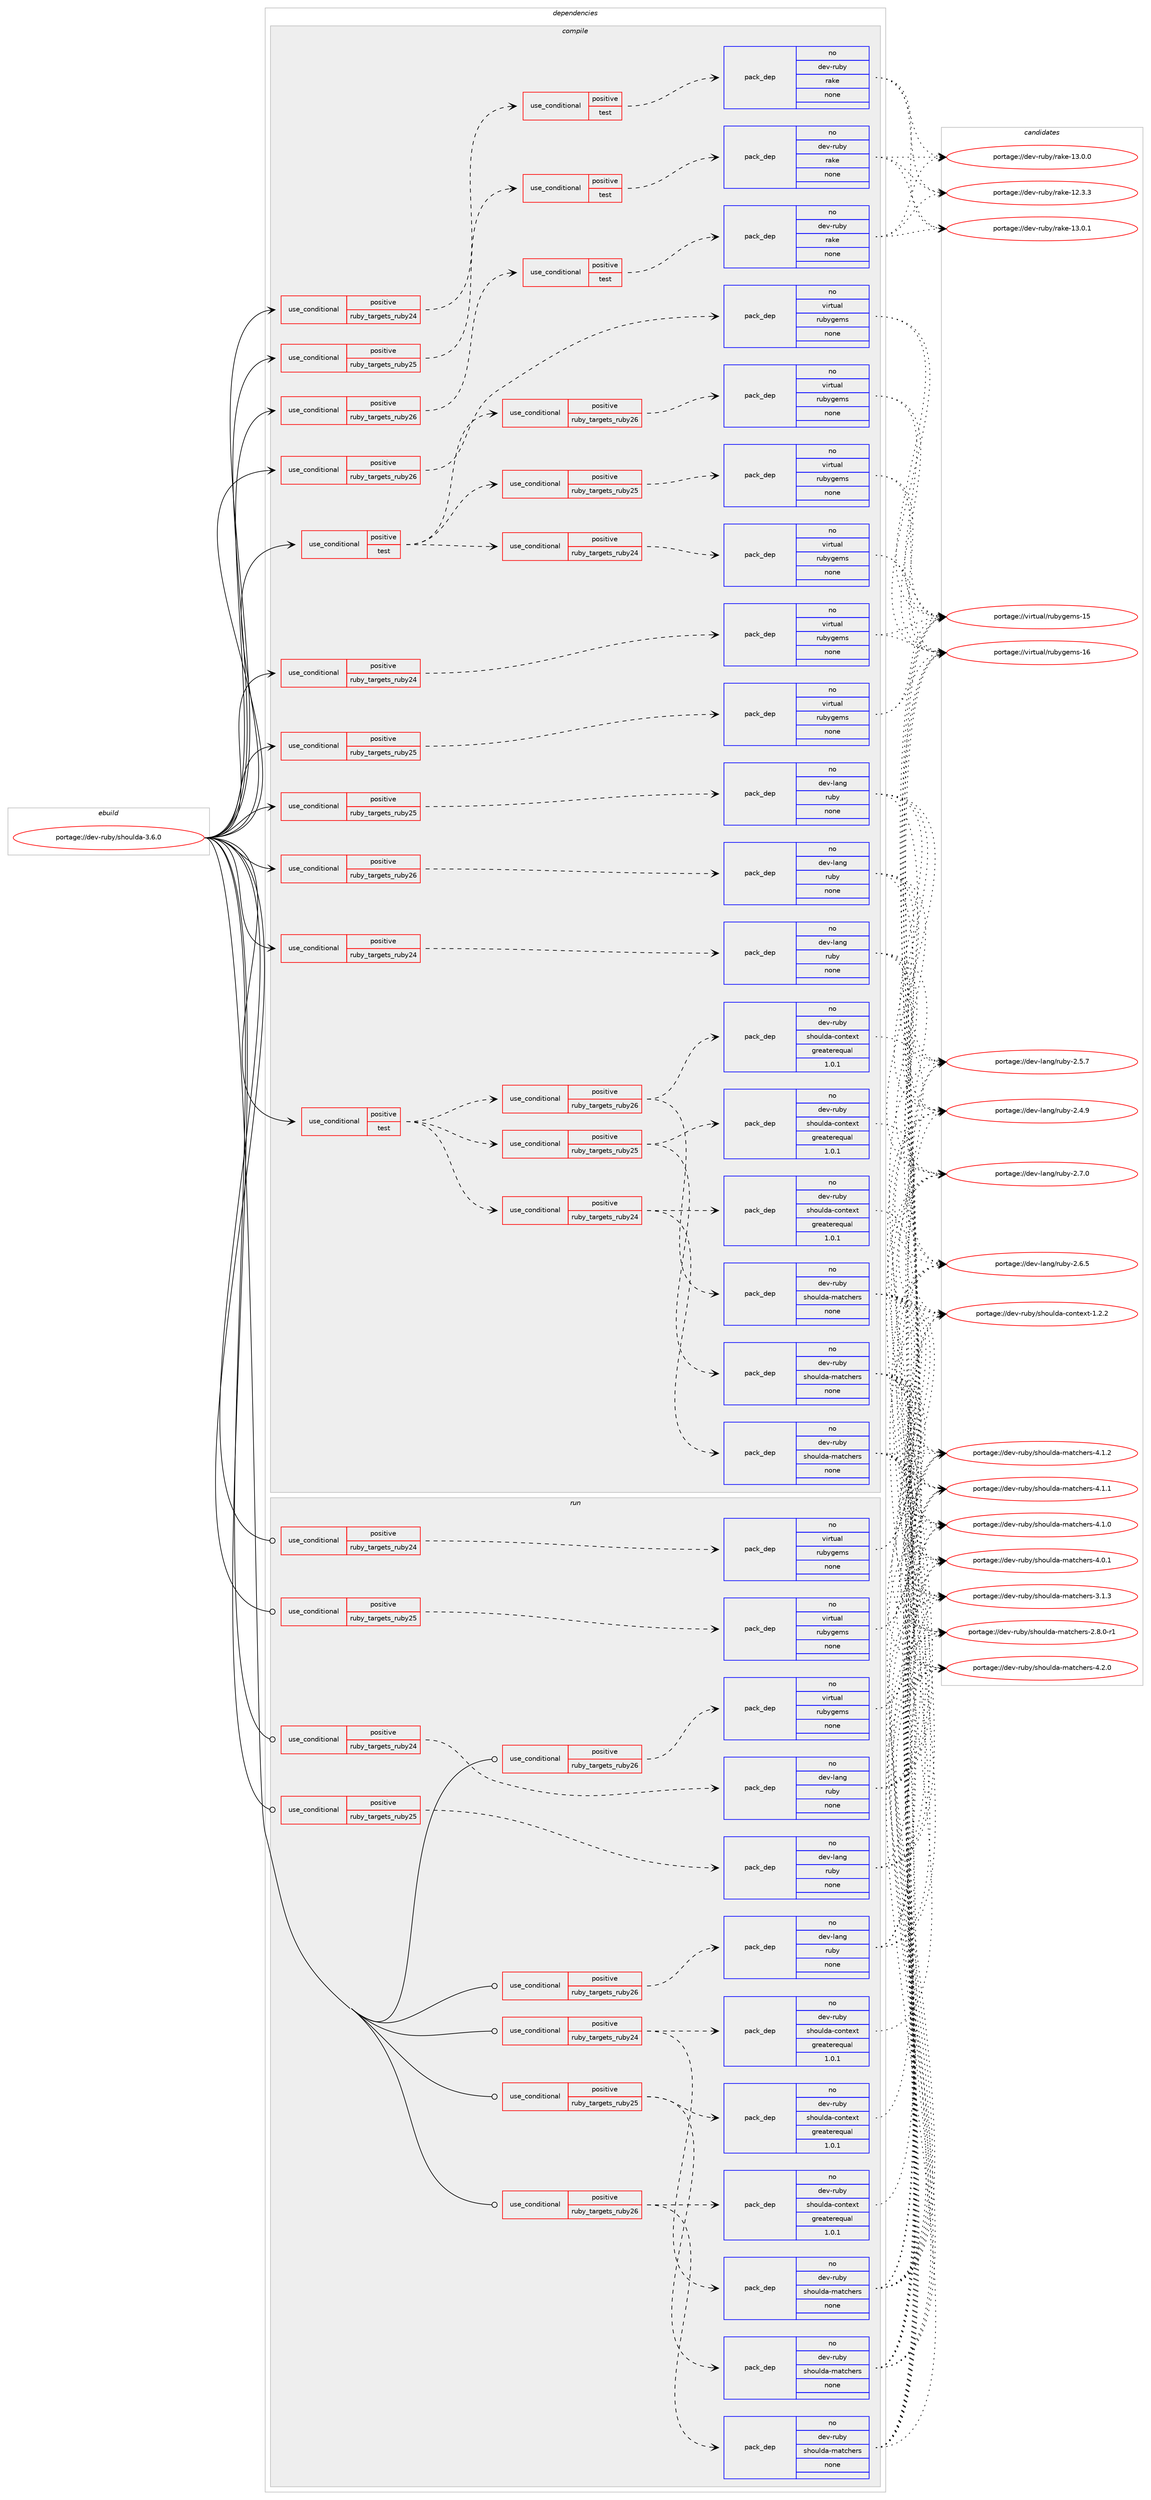 digraph prolog {

# *************
# Graph options
# *************

newrank=true;
concentrate=true;
compound=true;
graph [rankdir=LR,fontname=Helvetica,fontsize=10,ranksep=1.5];#, ranksep=2.5, nodesep=0.2];
edge  [arrowhead=vee];
node  [fontname=Helvetica,fontsize=10];

# **********
# The ebuild
# **********

subgraph cluster_leftcol {
color=gray;
label=<<i>ebuild</i>>;
id [label="portage://dev-ruby/shoulda-3.6.0", color=red, width=4, href="../dev-ruby/shoulda-3.6.0.svg"];
}

# ****************
# The dependencies
# ****************

subgraph cluster_midcol {
color=gray;
label=<<i>dependencies</i>>;
subgraph cluster_compile {
fillcolor="#eeeeee";
style=filled;
label=<<i>compile</i>>;
subgraph cond69048 {
dependency319145 [label=<<TABLE BORDER="0" CELLBORDER="1" CELLSPACING="0" CELLPADDING="4"><TR><TD ROWSPAN="3" CELLPADDING="10">use_conditional</TD></TR><TR><TD>positive</TD></TR><TR><TD>ruby_targets_ruby24</TD></TR></TABLE>>, shape=none, color=red];
subgraph cond69049 {
dependency319146 [label=<<TABLE BORDER="0" CELLBORDER="1" CELLSPACING="0" CELLPADDING="4"><TR><TD ROWSPAN="3" CELLPADDING="10">use_conditional</TD></TR><TR><TD>positive</TD></TR><TR><TD>test</TD></TR></TABLE>>, shape=none, color=red];
subgraph pack245350 {
dependency319147 [label=<<TABLE BORDER="0" CELLBORDER="1" CELLSPACING="0" CELLPADDING="4" WIDTH="220"><TR><TD ROWSPAN="6" CELLPADDING="30">pack_dep</TD></TR><TR><TD WIDTH="110">no</TD></TR><TR><TD>dev-ruby</TD></TR><TR><TD>rake</TD></TR><TR><TD>none</TD></TR><TR><TD></TD></TR></TABLE>>, shape=none, color=blue];
}
dependency319146:e -> dependency319147:w [weight=20,style="dashed",arrowhead="vee"];
}
dependency319145:e -> dependency319146:w [weight=20,style="dashed",arrowhead="vee"];
}
id:e -> dependency319145:w [weight=20,style="solid",arrowhead="vee"];
subgraph cond69050 {
dependency319148 [label=<<TABLE BORDER="0" CELLBORDER="1" CELLSPACING="0" CELLPADDING="4"><TR><TD ROWSPAN="3" CELLPADDING="10">use_conditional</TD></TR><TR><TD>positive</TD></TR><TR><TD>ruby_targets_ruby24</TD></TR></TABLE>>, shape=none, color=red];
subgraph pack245351 {
dependency319149 [label=<<TABLE BORDER="0" CELLBORDER="1" CELLSPACING="0" CELLPADDING="4" WIDTH="220"><TR><TD ROWSPAN="6" CELLPADDING="30">pack_dep</TD></TR><TR><TD WIDTH="110">no</TD></TR><TR><TD>dev-lang</TD></TR><TR><TD>ruby</TD></TR><TR><TD>none</TD></TR><TR><TD></TD></TR></TABLE>>, shape=none, color=blue];
}
dependency319148:e -> dependency319149:w [weight=20,style="dashed",arrowhead="vee"];
}
id:e -> dependency319148:w [weight=20,style="solid",arrowhead="vee"];
subgraph cond69051 {
dependency319150 [label=<<TABLE BORDER="0" CELLBORDER="1" CELLSPACING="0" CELLPADDING="4"><TR><TD ROWSPAN="3" CELLPADDING="10">use_conditional</TD></TR><TR><TD>positive</TD></TR><TR><TD>ruby_targets_ruby24</TD></TR></TABLE>>, shape=none, color=red];
subgraph pack245352 {
dependency319151 [label=<<TABLE BORDER="0" CELLBORDER="1" CELLSPACING="0" CELLPADDING="4" WIDTH="220"><TR><TD ROWSPAN="6" CELLPADDING="30">pack_dep</TD></TR><TR><TD WIDTH="110">no</TD></TR><TR><TD>virtual</TD></TR><TR><TD>rubygems</TD></TR><TR><TD>none</TD></TR><TR><TD></TD></TR></TABLE>>, shape=none, color=blue];
}
dependency319150:e -> dependency319151:w [weight=20,style="dashed",arrowhead="vee"];
}
id:e -> dependency319150:w [weight=20,style="solid",arrowhead="vee"];
subgraph cond69052 {
dependency319152 [label=<<TABLE BORDER="0" CELLBORDER="1" CELLSPACING="0" CELLPADDING="4"><TR><TD ROWSPAN="3" CELLPADDING="10">use_conditional</TD></TR><TR><TD>positive</TD></TR><TR><TD>ruby_targets_ruby25</TD></TR></TABLE>>, shape=none, color=red];
subgraph cond69053 {
dependency319153 [label=<<TABLE BORDER="0" CELLBORDER="1" CELLSPACING="0" CELLPADDING="4"><TR><TD ROWSPAN="3" CELLPADDING="10">use_conditional</TD></TR><TR><TD>positive</TD></TR><TR><TD>test</TD></TR></TABLE>>, shape=none, color=red];
subgraph pack245353 {
dependency319154 [label=<<TABLE BORDER="0" CELLBORDER="1" CELLSPACING="0" CELLPADDING="4" WIDTH="220"><TR><TD ROWSPAN="6" CELLPADDING="30">pack_dep</TD></TR><TR><TD WIDTH="110">no</TD></TR><TR><TD>dev-ruby</TD></TR><TR><TD>rake</TD></TR><TR><TD>none</TD></TR><TR><TD></TD></TR></TABLE>>, shape=none, color=blue];
}
dependency319153:e -> dependency319154:w [weight=20,style="dashed",arrowhead="vee"];
}
dependency319152:e -> dependency319153:w [weight=20,style="dashed",arrowhead="vee"];
}
id:e -> dependency319152:w [weight=20,style="solid",arrowhead="vee"];
subgraph cond69054 {
dependency319155 [label=<<TABLE BORDER="0" CELLBORDER="1" CELLSPACING="0" CELLPADDING="4"><TR><TD ROWSPAN="3" CELLPADDING="10">use_conditional</TD></TR><TR><TD>positive</TD></TR><TR><TD>ruby_targets_ruby25</TD></TR></TABLE>>, shape=none, color=red];
subgraph pack245354 {
dependency319156 [label=<<TABLE BORDER="0" CELLBORDER="1" CELLSPACING="0" CELLPADDING="4" WIDTH="220"><TR><TD ROWSPAN="6" CELLPADDING="30">pack_dep</TD></TR><TR><TD WIDTH="110">no</TD></TR><TR><TD>dev-lang</TD></TR><TR><TD>ruby</TD></TR><TR><TD>none</TD></TR><TR><TD></TD></TR></TABLE>>, shape=none, color=blue];
}
dependency319155:e -> dependency319156:w [weight=20,style="dashed",arrowhead="vee"];
}
id:e -> dependency319155:w [weight=20,style="solid",arrowhead="vee"];
subgraph cond69055 {
dependency319157 [label=<<TABLE BORDER="0" CELLBORDER="1" CELLSPACING="0" CELLPADDING="4"><TR><TD ROWSPAN="3" CELLPADDING="10">use_conditional</TD></TR><TR><TD>positive</TD></TR><TR><TD>ruby_targets_ruby25</TD></TR></TABLE>>, shape=none, color=red];
subgraph pack245355 {
dependency319158 [label=<<TABLE BORDER="0" CELLBORDER="1" CELLSPACING="0" CELLPADDING="4" WIDTH="220"><TR><TD ROWSPAN="6" CELLPADDING="30">pack_dep</TD></TR><TR><TD WIDTH="110">no</TD></TR><TR><TD>virtual</TD></TR><TR><TD>rubygems</TD></TR><TR><TD>none</TD></TR><TR><TD></TD></TR></TABLE>>, shape=none, color=blue];
}
dependency319157:e -> dependency319158:w [weight=20,style="dashed",arrowhead="vee"];
}
id:e -> dependency319157:w [weight=20,style="solid",arrowhead="vee"];
subgraph cond69056 {
dependency319159 [label=<<TABLE BORDER="0" CELLBORDER="1" CELLSPACING="0" CELLPADDING="4"><TR><TD ROWSPAN="3" CELLPADDING="10">use_conditional</TD></TR><TR><TD>positive</TD></TR><TR><TD>ruby_targets_ruby26</TD></TR></TABLE>>, shape=none, color=red];
subgraph cond69057 {
dependency319160 [label=<<TABLE BORDER="0" CELLBORDER="1" CELLSPACING="0" CELLPADDING="4"><TR><TD ROWSPAN="3" CELLPADDING="10">use_conditional</TD></TR><TR><TD>positive</TD></TR><TR><TD>test</TD></TR></TABLE>>, shape=none, color=red];
subgraph pack245356 {
dependency319161 [label=<<TABLE BORDER="0" CELLBORDER="1" CELLSPACING="0" CELLPADDING="4" WIDTH="220"><TR><TD ROWSPAN="6" CELLPADDING="30">pack_dep</TD></TR><TR><TD WIDTH="110">no</TD></TR><TR><TD>dev-ruby</TD></TR><TR><TD>rake</TD></TR><TR><TD>none</TD></TR><TR><TD></TD></TR></TABLE>>, shape=none, color=blue];
}
dependency319160:e -> dependency319161:w [weight=20,style="dashed",arrowhead="vee"];
}
dependency319159:e -> dependency319160:w [weight=20,style="dashed",arrowhead="vee"];
}
id:e -> dependency319159:w [weight=20,style="solid",arrowhead="vee"];
subgraph cond69058 {
dependency319162 [label=<<TABLE BORDER="0" CELLBORDER="1" CELLSPACING="0" CELLPADDING="4"><TR><TD ROWSPAN="3" CELLPADDING="10">use_conditional</TD></TR><TR><TD>positive</TD></TR><TR><TD>ruby_targets_ruby26</TD></TR></TABLE>>, shape=none, color=red];
subgraph pack245357 {
dependency319163 [label=<<TABLE BORDER="0" CELLBORDER="1" CELLSPACING="0" CELLPADDING="4" WIDTH="220"><TR><TD ROWSPAN="6" CELLPADDING="30">pack_dep</TD></TR><TR><TD WIDTH="110">no</TD></TR><TR><TD>dev-lang</TD></TR><TR><TD>ruby</TD></TR><TR><TD>none</TD></TR><TR><TD></TD></TR></TABLE>>, shape=none, color=blue];
}
dependency319162:e -> dependency319163:w [weight=20,style="dashed",arrowhead="vee"];
}
id:e -> dependency319162:w [weight=20,style="solid",arrowhead="vee"];
subgraph cond69059 {
dependency319164 [label=<<TABLE BORDER="0" CELLBORDER="1" CELLSPACING="0" CELLPADDING="4"><TR><TD ROWSPAN="3" CELLPADDING="10">use_conditional</TD></TR><TR><TD>positive</TD></TR><TR><TD>ruby_targets_ruby26</TD></TR></TABLE>>, shape=none, color=red];
subgraph pack245358 {
dependency319165 [label=<<TABLE BORDER="0" CELLBORDER="1" CELLSPACING="0" CELLPADDING="4" WIDTH="220"><TR><TD ROWSPAN="6" CELLPADDING="30">pack_dep</TD></TR><TR><TD WIDTH="110">no</TD></TR><TR><TD>virtual</TD></TR><TR><TD>rubygems</TD></TR><TR><TD>none</TD></TR><TR><TD></TD></TR></TABLE>>, shape=none, color=blue];
}
dependency319164:e -> dependency319165:w [weight=20,style="dashed",arrowhead="vee"];
}
id:e -> dependency319164:w [weight=20,style="solid",arrowhead="vee"];
subgraph cond69060 {
dependency319166 [label=<<TABLE BORDER="0" CELLBORDER="1" CELLSPACING="0" CELLPADDING="4"><TR><TD ROWSPAN="3" CELLPADDING="10">use_conditional</TD></TR><TR><TD>positive</TD></TR><TR><TD>test</TD></TR></TABLE>>, shape=none, color=red];
subgraph cond69061 {
dependency319167 [label=<<TABLE BORDER="0" CELLBORDER="1" CELLSPACING="0" CELLPADDING="4"><TR><TD ROWSPAN="3" CELLPADDING="10">use_conditional</TD></TR><TR><TD>positive</TD></TR><TR><TD>ruby_targets_ruby24</TD></TR></TABLE>>, shape=none, color=red];
subgraph pack245359 {
dependency319168 [label=<<TABLE BORDER="0" CELLBORDER="1" CELLSPACING="0" CELLPADDING="4" WIDTH="220"><TR><TD ROWSPAN="6" CELLPADDING="30">pack_dep</TD></TR><TR><TD WIDTH="110">no</TD></TR><TR><TD>dev-ruby</TD></TR><TR><TD>shoulda-context</TD></TR><TR><TD>greaterequal</TD></TR><TR><TD>1.0.1</TD></TR></TABLE>>, shape=none, color=blue];
}
dependency319167:e -> dependency319168:w [weight=20,style="dashed",arrowhead="vee"];
subgraph pack245360 {
dependency319169 [label=<<TABLE BORDER="0" CELLBORDER="1" CELLSPACING="0" CELLPADDING="4" WIDTH="220"><TR><TD ROWSPAN="6" CELLPADDING="30">pack_dep</TD></TR><TR><TD WIDTH="110">no</TD></TR><TR><TD>dev-ruby</TD></TR><TR><TD>shoulda-matchers</TD></TR><TR><TD>none</TD></TR><TR><TD></TD></TR></TABLE>>, shape=none, color=blue];
}
dependency319167:e -> dependency319169:w [weight=20,style="dashed",arrowhead="vee"];
}
dependency319166:e -> dependency319167:w [weight=20,style="dashed",arrowhead="vee"];
subgraph cond69062 {
dependency319170 [label=<<TABLE BORDER="0" CELLBORDER="1" CELLSPACING="0" CELLPADDING="4"><TR><TD ROWSPAN="3" CELLPADDING="10">use_conditional</TD></TR><TR><TD>positive</TD></TR><TR><TD>ruby_targets_ruby25</TD></TR></TABLE>>, shape=none, color=red];
subgraph pack245361 {
dependency319171 [label=<<TABLE BORDER="0" CELLBORDER="1" CELLSPACING="0" CELLPADDING="4" WIDTH="220"><TR><TD ROWSPAN="6" CELLPADDING="30">pack_dep</TD></TR><TR><TD WIDTH="110">no</TD></TR><TR><TD>dev-ruby</TD></TR><TR><TD>shoulda-context</TD></TR><TR><TD>greaterequal</TD></TR><TR><TD>1.0.1</TD></TR></TABLE>>, shape=none, color=blue];
}
dependency319170:e -> dependency319171:w [weight=20,style="dashed",arrowhead="vee"];
subgraph pack245362 {
dependency319172 [label=<<TABLE BORDER="0" CELLBORDER="1" CELLSPACING="0" CELLPADDING="4" WIDTH="220"><TR><TD ROWSPAN="6" CELLPADDING="30">pack_dep</TD></TR><TR><TD WIDTH="110">no</TD></TR><TR><TD>dev-ruby</TD></TR><TR><TD>shoulda-matchers</TD></TR><TR><TD>none</TD></TR><TR><TD></TD></TR></TABLE>>, shape=none, color=blue];
}
dependency319170:e -> dependency319172:w [weight=20,style="dashed",arrowhead="vee"];
}
dependency319166:e -> dependency319170:w [weight=20,style="dashed",arrowhead="vee"];
subgraph cond69063 {
dependency319173 [label=<<TABLE BORDER="0" CELLBORDER="1" CELLSPACING="0" CELLPADDING="4"><TR><TD ROWSPAN="3" CELLPADDING="10">use_conditional</TD></TR><TR><TD>positive</TD></TR><TR><TD>ruby_targets_ruby26</TD></TR></TABLE>>, shape=none, color=red];
subgraph pack245363 {
dependency319174 [label=<<TABLE BORDER="0" CELLBORDER="1" CELLSPACING="0" CELLPADDING="4" WIDTH="220"><TR><TD ROWSPAN="6" CELLPADDING="30">pack_dep</TD></TR><TR><TD WIDTH="110">no</TD></TR><TR><TD>dev-ruby</TD></TR><TR><TD>shoulda-context</TD></TR><TR><TD>greaterequal</TD></TR><TR><TD>1.0.1</TD></TR></TABLE>>, shape=none, color=blue];
}
dependency319173:e -> dependency319174:w [weight=20,style="dashed",arrowhead="vee"];
subgraph pack245364 {
dependency319175 [label=<<TABLE BORDER="0" CELLBORDER="1" CELLSPACING="0" CELLPADDING="4" WIDTH="220"><TR><TD ROWSPAN="6" CELLPADDING="30">pack_dep</TD></TR><TR><TD WIDTH="110">no</TD></TR><TR><TD>dev-ruby</TD></TR><TR><TD>shoulda-matchers</TD></TR><TR><TD>none</TD></TR><TR><TD></TD></TR></TABLE>>, shape=none, color=blue];
}
dependency319173:e -> dependency319175:w [weight=20,style="dashed",arrowhead="vee"];
}
dependency319166:e -> dependency319173:w [weight=20,style="dashed",arrowhead="vee"];
}
id:e -> dependency319166:w [weight=20,style="solid",arrowhead="vee"];
subgraph cond69064 {
dependency319176 [label=<<TABLE BORDER="0" CELLBORDER="1" CELLSPACING="0" CELLPADDING="4"><TR><TD ROWSPAN="3" CELLPADDING="10">use_conditional</TD></TR><TR><TD>positive</TD></TR><TR><TD>test</TD></TR></TABLE>>, shape=none, color=red];
subgraph cond69065 {
dependency319177 [label=<<TABLE BORDER="0" CELLBORDER="1" CELLSPACING="0" CELLPADDING="4"><TR><TD ROWSPAN="3" CELLPADDING="10">use_conditional</TD></TR><TR><TD>positive</TD></TR><TR><TD>ruby_targets_ruby24</TD></TR></TABLE>>, shape=none, color=red];
subgraph pack245365 {
dependency319178 [label=<<TABLE BORDER="0" CELLBORDER="1" CELLSPACING="0" CELLPADDING="4" WIDTH="220"><TR><TD ROWSPAN="6" CELLPADDING="30">pack_dep</TD></TR><TR><TD WIDTH="110">no</TD></TR><TR><TD>virtual</TD></TR><TR><TD>rubygems</TD></TR><TR><TD>none</TD></TR><TR><TD></TD></TR></TABLE>>, shape=none, color=blue];
}
dependency319177:e -> dependency319178:w [weight=20,style="dashed",arrowhead="vee"];
}
dependency319176:e -> dependency319177:w [weight=20,style="dashed",arrowhead="vee"];
subgraph cond69066 {
dependency319179 [label=<<TABLE BORDER="0" CELLBORDER="1" CELLSPACING="0" CELLPADDING="4"><TR><TD ROWSPAN="3" CELLPADDING="10">use_conditional</TD></TR><TR><TD>positive</TD></TR><TR><TD>ruby_targets_ruby25</TD></TR></TABLE>>, shape=none, color=red];
subgraph pack245366 {
dependency319180 [label=<<TABLE BORDER="0" CELLBORDER="1" CELLSPACING="0" CELLPADDING="4" WIDTH="220"><TR><TD ROWSPAN="6" CELLPADDING="30">pack_dep</TD></TR><TR><TD WIDTH="110">no</TD></TR><TR><TD>virtual</TD></TR><TR><TD>rubygems</TD></TR><TR><TD>none</TD></TR><TR><TD></TD></TR></TABLE>>, shape=none, color=blue];
}
dependency319179:e -> dependency319180:w [weight=20,style="dashed",arrowhead="vee"];
}
dependency319176:e -> dependency319179:w [weight=20,style="dashed",arrowhead="vee"];
subgraph cond69067 {
dependency319181 [label=<<TABLE BORDER="0" CELLBORDER="1" CELLSPACING="0" CELLPADDING="4"><TR><TD ROWSPAN="3" CELLPADDING="10">use_conditional</TD></TR><TR><TD>positive</TD></TR><TR><TD>ruby_targets_ruby26</TD></TR></TABLE>>, shape=none, color=red];
subgraph pack245367 {
dependency319182 [label=<<TABLE BORDER="0" CELLBORDER="1" CELLSPACING="0" CELLPADDING="4" WIDTH="220"><TR><TD ROWSPAN="6" CELLPADDING="30">pack_dep</TD></TR><TR><TD WIDTH="110">no</TD></TR><TR><TD>virtual</TD></TR><TR><TD>rubygems</TD></TR><TR><TD>none</TD></TR><TR><TD></TD></TR></TABLE>>, shape=none, color=blue];
}
dependency319181:e -> dependency319182:w [weight=20,style="dashed",arrowhead="vee"];
}
dependency319176:e -> dependency319181:w [weight=20,style="dashed",arrowhead="vee"];
}
id:e -> dependency319176:w [weight=20,style="solid",arrowhead="vee"];
}
subgraph cluster_compileandrun {
fillcolor="#eeeeee";
style=filled;
label=<<i>compile and run</i>>;
}
subgraph cluster_run {
fillcolor="#eeeeee";
style=filled;
label=<<i>run</i>>;
subgraph cond69068 {
dependency319183 [label=<<TABLE BORDER="0" CELLBORDER="1" CELLSPACING="0" CELLPADDING="4"><TR><TD ROWSPAN="3" CELLPADDING="10">use_conditional</TD></TR><TR><TD>positive</TD></TR><TR><TD>ruby_targets_ruby24</TD></TR></TABLE>>, shape=none, color=red];
subgraph pack245368 {
dependency319184 [label=<<TABLE BORDER="0" CELLBORDER="1" CELLSPACING="0" CELLPADDING="4" WIDTH="220"><TR><TD ROWSPAN="6" CELLPADDING="30">pack_dep</TD></TR><TR><TD WIDTH="110">no</TD></TR><TR><TD>dev-lang</TD></TR><TR><TD>ruby</TD></TR><TR><TD>none</TD></TR><TR><TD></TD></TR></TABLE>>, shape=none, color=blue];
}
dependency319183:e -> dependency319184:w [weight=20,style="dashed",arrowhead="vee"];
}
id:e -> dependency319183:w [weight=20,style="solid",arrowhead="odot"];
subgraph cond69069 {
dependency319185 [label=<<TABLE BORDER="0" CELLBORDER="1" CELLSPACING="0" CELLPADDING="4"><TR><TD ROWSPAN="3" CELLPADDING="10">use_conditional</TD></TR><TR><TD>positive</TD></TR><TR><TD>ruby_targets_ruby24</TD></TR></TABLE>>, shape=none, color=red];
subgraph pack245369 {
dependency319186 [label=<<TABLE BORDER="0" CELLBORDER="1" CELLSPACING="0" CELLPADDING="4" WIDTH="220"><TR><TD ROWSPAN="6" CELLPADDING="30">pack_dep</TD></TR><TR><TD WIDTH="110">no</TD></TR><TR><TD>dev-ruby</TD></TR><TR><TD>shoulda-context</TD></TR><TR><TD>greaterequal</TD></TR><TR><TD>1.0.1</TD></TR></TABLE>>, shape=none, color=blue];
}
dependency319185:e -> dependency319186:w [weight=20,style="dashed",arrowhead="vee"];
subgraph pack245370 {
dependency319187 [label=<<TABLE BORDER="0" CELLBORDER="1" CELLSPACING="0" CELLPADDING="4" WIDTH="220"><TR><TD ROWSPAN="6" CELLPADDING="30">pack_dep</TD></TR><TR><TD WIDTH="110">no</TD></TR><TR><TD>dev-ruby</TD></TR><TR><TD>shoulda-matchers</TD></TR><TR><TD>none</TD></TR><TR><TD></TD></TR></TABLE>>, shape=none, color=blue];
}
dependency319185:e -> dependency319187:w [weight=20,style="dashed",arrowhead="vee"];
}
id:e -> dependency319185:w [weight=20,style="solid",arrowhead="odot"];
subgraph cond69070 {
dependency319188 [label=<<TABLE BORDER="0" CELLBORDER="1" CELLSPACING="0" CELLPADDING="4"><TR><TD ROWSPAN="3" CELLPADDING="10">use_conditional</TD></TR><TR><TD>positive</TD></TR><TR><TD>ruby_targets_ruby24</TD></TR></TABLE>>, shape=none, color=red];
subgraph pack245371 {
dependency319189 [label=<<TABLE BORDER="0" CELLBORDER="1" CELLSPACING="0" CELLPADDING="4" WIDTH="220"><TR><TD ROWSPAN="6" CELLPADDING="30">pack_dep</TD></TR><TR><TD WIDTH="110">no</TD></TR><TR><TD>virtual</TD></TR><TR><TD>rubygems</TD></TR><TR><TD>none</TD></TR><TR><TD></TD></TR></TABLE>>, shape=none, color=blue];
}
dependency319188:e -> dependency319189:w [weight=20,style="dashed",arrowhead="vee"];
}
id:e -> dependency319188:w [weight=20,style="solid",arrowhead="odot"];
subgraph cond69071 {
dependency319190 [label=<<TABLE BORDER="0" CELLBORDER="1" CELLSPACING="0" CELLPADDING="4"><TR><TD ROWSPAN="3" CELLPADDING="10">use_conditional</TD></TR><TR><TD>positive</TD></TR><TR><TD>ruby_targets_ruby25</TD></TR></TABLE>>, shape=none, color=red];
subgraph pack245372 {
dependency319191 [label=<<TABLE BORDER="0" CELLBORDER="1" CELLSPACING="0" CELLPADDING="4" WIDTH="220"><TR><TD ROWSPAN="6" CELLPADDING="30">pack_dep</TD></TR><TR><TD WIDTH="110">no</TD></TR><TR><TD>dev-lang</TD></TR><TR><TD>ruby</TD></TR><TR><TD>none</TD></TR><TR><TD></TD></TR></TABLE>>, shape=none, color=blue];
}
dependency319190:e -> dependency319191:w [weight=20,style="dashed",arrowhead="vee"];
}
id:e -> dependency319190:w [weight=20,style="solid",arrowhead="odot"];
subgraph cond69072 {
dependency319192 [label=<<TABLE BORDER="0" CELLBORDER="1" CELLSPACING="0" CELLPADDING="4"><TR><TD ROWSPAN="3" CELLPADDING="10">use_conditional</TD></TR><TR><TD>positive</TD></TR><TR><TD>ruby_targets_ruby25</TD></TR></TABLE>>, shape=none, color=red];
subgraph pack245373 {
dependency319193 [label=<<TABLE BORDER="0" CELLBORDER="1" CELLSPACING="0" CELLPADDING="4" WIDTH="220"><TR><TD ROWSPAN="6" CELLPADDING="30">pack_dep</TD></TR><TR><TD WIDTH="110">no</TD></TR><TR><TD>dev-ruby</TD></TR><TR><TD>shoulda-context</TD></TR><TR><TD>greaterequal</TD></TR><TR><TD>1.0.1</TD></TR></TABLE>>, shape=none, color=blue];
}
dependency319192:e -> dependency319193:w [weight=20,style="dashed",arrowhead="vee"];
subgraph pack245374 {
dependency319194 [label=<<TABLE BORDER="0" CELLBORDER="1" CELLSPACING="0" CELLPADDING="4" WIDTH="220"><TR><TD ROWSPAN="6" CELLPADDING="30">pack_dep</TD></TR><TR><TD WIDTH="110">no</TD></TR><TR><TD>dev-ruby</TD></TR><TR><TD>shoulda-matchers</TD></TR><TR><TD>none</TD></TR><TR><TD></TD></TR></TABLE>>, shape=none, color=blue];
}
dependency319192:e -> dependency319194:w [weight=20,style="dashed",arrowhead="vee"];
}
id:e -> dependency319192:w [weight=20,style="solid",arrowhead="odot"];
subgraph cond69073 {
dependency319195 [label=<<TABLE BORDER="0" CELLBORDER="1" CELLSPACING="0" CELLPADDING="4"><TR><TD ROWSPAN="3" CELLPADDING="10">use_conditional</TD></TR><TR><TD>positive</TD></TR><TR><TD>ruby_targets_ruby25</TD></TR></TABLE>>, shape=none, color=red];
subgraph pack245375 {
dependency319196 [label=<<TABLE BORDER="0" CELLBORDER="1" CELLSPACING="0" CELLPADDING="4" WIDTH="220"><TR><TD ROWSPAN="6" CELLPADDING="30">pack_dep</TD></TR><TR><TD WIDTH="110">no</TD></TR><TR><TD>virtual</TD></TR><TR><TD>rubygems</TD></TR><TR><TD>none</TD></TR><TR><TD></TD></TR></TABLE>>, shape=none, color=blue];
}
dependency319195:e -> dependency319196:w [weight=20,style="dashed",arrowhead="vee"];
}
id:e -> dependency319195:w [weight=20,style="solid",arrowhead="odot"];
subgraph cond69074 {
dependency319197 [label=<<TABLE BORDER="0" CELLBORDER="1" CELLSPACING="0" CELLPADDING="4"><TR><TD ROWSPAN="3" CELLPADDING="10">use_conditional</TD></TR><TR><TD>positive</TD></TR><TR><TD>ruby_targets_ruby26</TD></TR></TABLE>>, shape=none, color=red];
subgraph pack245376 {
dependency319198 [label=<<TABLE BORDER="0" CELLBORDER="1" CELLSPACING="0" CELLPADDING="4" WIDTH="220"><TR><TD ROWSPAN="6" CELLPADDING="30">pack_dep</TD></TR><TR><TD WIDTH="110">no</TD></TR><TR><TD>dev-lang</TD></TR><TR><TD>ruby</TD></TR><TR><TD>none</TD></TR><TR><TD></TD></TR></TABLE>>, shape=none, color=blue];
}
dependency319197:e -> dependency319198:w [weight=20,style="dashed",arrowhead="vee"];
}
id:e -> dependency319197:w [weight=20,style="solid",arrowhead="odot"];
subgraph cond69075 {
dependency319199 [label=<<TABLE BORDER="0" CELLBORDER="1" CELLSPACING="0" CELLPADDING="4"><TR><TD ROWSPAN="3" CELLPADDING="10">use_conditional</TD></TR><TR><TD>positive</TD></TR><TR><TD>ruby_targets_ruby26</TD></TR></TABLE>>, shape=none, color=red];
subgraph pack245377 {
dependency319200 [label=<<TABLE BORDER="0" CELLBORDER="1" CELLSPACING="0" CELLPADDING="4" WIDTH="220"><TR><TD ROWSPAN="6" CELLPADDING="30">pack_dep</TD></TR><TR><TD WIDTH="110">no</TD></TR><TR><TD>dev-ruby</TD></TR><TR><TD>shoulda-context</TD></TR><TR><TD>greaterequal</TD></TR><TR><TD>1.0.1</TD></TR></TABLE>>, shape=none, color=blue];
}
dependency319199:e -> dependency319200:w [weight=20,style="dashed",arrowhead="vee"];
subgraph pack245378 {
dependency319201 [label=<<TABLE BORDER="0" CELLBORDER="1" CELLSPACING="0" CELLPADDING="4" WIDTH="220"><TR><TD ROWSPAN="6" CELLPADDING="30">pack_dep</TD></TR><TR><TD WIDTH="110">no</TD></TR><TR><TD>dev-ruby</TD></TR><TR><TD>shoulda-matchers</TD></TR><TR><TD>none</TD></TR><TR><TD></TD></TR></TABLE>>, shape=none, color=blue];
}
dependency319199:e -> dependency319201:w [weight=20,style="dashed",arrowhead="vee"];
}
id:e -> dependency319199:w [weight=20,style="solid",arrowhead="odot"];
subgraph cond69076 {
dependency319202 [label=<<TABLE BORDER="0" CELLBORDER="1" CELLSPACING="0" CELLPADDING="4"><TR><TD ROWSPAN="3" CELLPADDING="10">use_conditional</TD></TR><TR><TD>positive</TD></TR><TR><TD>ruby_targets_ruby26</TD></TR></TABLE>>, shape=none, color=red];
subgraph pack245379 {
dependency319203 [label=<<TABLE BORDER="0" CELLBORDER="1" CELLSPACING="0" CELLPADDING="4" WIDTH="220"><TR><TD ROWSPAN="6" CELLPADDING="30">pack_dep</TD></TR><TR><TD WIDTH="110">no</TD></TR><TR><TD>virtual</TD></TR><TR><TD>rubygems</TD></TR><TR><TD>none</TD></TR><TR><TD></TD></TR></TABLE>>, shape=none, color=blue];
}
dependency319202:e -> dependency319203:w [weight=20,style="dashed",arrowhead="vee"];
}
id:e -> dependency319202:w [weight=20,style="solid",arrowhead="odot"];
}
}

# **************
# The candidates
# **************

subgraph cluster_choices {
rank=same;
color=gray;
label=<<i>candidates</i>>;

subgraph choice245350 {
color=black;
nodesep=1;
choice1001011184511411798121471149710710145495146484649 [label="portage://dev-ruby/rake-13.0.1", color=red, width=4,href="../dev-ruby/rake-13.0.1.svg"];
choice1001011184511411798121471149710710145495146484648 [label="portage://dev-ruby/rake-13.0.0", color=red, width=4,href="../dev-ruby/rake-13.0.0.svg"];
choice1001011184511411798121471149710710145495046514651 [label="portage://dev-ruby/rake-12.3.3", color=red, width=4,href="../dev-ruby/rake-12.3.3.svg"];
dependency319147:e -> choice1001011184511411798121471149710710145495146484649:w [style=dotted,weight="100"];
dependency319147:e -> choice1001011184511411798121471149710710145495146484648:w [style=dotted,weight="100"];
dependency319147:e -> choice1001011184511411798121471149710710145495046514651:w [style=dotted,weight="100"];
}
subgraph choice245351 {
color=black;
nodesep=1;
choice10010111845108971101034711411798121455046554648 [label="portage://dev-lang/ruby-2.7.0", color=red, width=4,href="../dev-lang/ruby-2.7.0.svg"];
choice10010111845108971101034711411798121455046544653 [label="portage://dev-lang/ruby-2.6.5", color=red, width=4,href="../dev-lang/ruby-2.6.5.svg"];
choice10010111845108971101034711411798121455046534655 [label="portage://dev-lang/ruby-2.5.7", color=red, width=4,href="../dev-lang/ruby-2.5.7.svg"];
choice10010111845108971101034711411798121455046524657 [label="portage://dev-lang/ruby-2.4.9", color=red, width=4,href="../dev-lang/ruby-2.4.9.svg"];
dependency319149:e -> choice10010111845108971101034711411798121455046554648:w [style=dotted,weight="100"];
dependency319149:e -> choice10010111845108971101034711411798121455046544653:w [style=dotted,weight="100"];
dependency319149:e -> choice10010111845108971101034711411798121455046534655:w [style=dotted,weight="100"];
dependency319149:e -> choice10010111845108971101034711411798121455046524657:w [style=dotted,weight="100"];
}
subgraph choice245352 {
color=black;
nodesep=1;
choice118105114116117971084711411798121103101109115454954 [label="portage://virtual/rubygems-16", color=red, width=4,href="../virtual/rubygems-16.svg"];
choice118105114116117971084711411798121103101109115454953 [label="portage://virtual/rubygems-15", color=red, width=4,href="../virtual/rubygems-15.svg"];
dependency319151:e -> choice118105114116117971084711411798121103101109115454954:w [style=dotted,weight="100"];
dependency319151:e -> choice118105114116117971084711411798121103101109115454953:w [style=dotted,weight="100"];
}
subgraph choice245353 {
color=black;
nodesep=1;
choice1001011184511411798121471149710710145495146484649 [label="portage://dev-ruby/rake-13.0.1", color=red, width=4,href="../dev-ruby/rake-13.0.1.svg"];
choice1001011184511411798121471149710710145495146484648 [label="portage://dev-ruby/rake-13.0.0", color=red, width=4,href="../dev-ruby/rake-13.0.0.svg"];
choice1001011184511411798121471149710710145495046514651 [label="portage://dev-ruby/rake-12.3.3", color=red, width=4,href="../dev-ruby/rake-12.3.3.svg"];
dependency319154:e -> choice1001011184511411798121471149710710145495146484649:w [style=dotted,weight="100"];
dependency319154:e -> choice1001011184511411798121471149710710145495146484648:w [style=dotted,weight="100"];
dependency319154:e -> choice1001011184511411798121471149710710145495046514651:w [style=dotted,weight="100"];
}
subgraph choice245354 {
color=black;
nodesep=1;
choice10010111845108971101034711411798121455046554648 [label="portage://dev-lang/ruby-2.7.0", color=red, width=4,href="../dev-lang/ruby-2.7.0.svg"];
choice10010111845108971101034711411798121455046544653 [label="portage://dev-lang/ruby-2.6.5", color=red, width=4,href="../dev-lang/ruby-2.6.5.svg"];
choice10010111845108971101034711411798121455046534655 [label="portage://dev-lang/ruby-2.5.7", color=red, width=4,href="../dev-lang/ruby-2.5.7.svg"];
choice10010111845108971101034711411798121455046524657 [label="portage://dev-lang/ruby-2.4.9", color=red, width=4,href="../dev-lang/ruby-2.4.9.svg"];
dependency319156:e -> choice10010111845108971101034711411798121455046554648:w [style=dotted,weight="100"];
dependency319156:e -> choice10010111845108971101034711411798121455046544653:w [style=dotted,weight="100"];
dependency319156:e -> choice10010111845108971101034711411798121455046534655:w [style=dotted,weight="100"];
dependency319156:e -> choice10010111845108971101034711411798121455046524657:w [style=dotted,weight="100"];
}
subgraph choice245355 {
color=black;
nodesep=1;
choice118105114116117971084711411798121103101109115454954 [label="portage://virtual/rubygems-16", color=red, width=4,href="../virtual/rubygems-16.svg"];
choice118105114116117971084711411798121103101109115454953 [label="portage://virtual/rubygems-15", color=red, width=4,href="../virtual/rubygems-15.svg"];
dependency319158:e -> choice118105114116117971084711411798121103101109115454954:w [style=dotted,weight="100"];
dependency319158:e -> choice118105114116117971084711411798121103101109115454953:w [style=dotted,weight="100"];
}
subgraph choice245356 {
color=black;
nodesep=1;
choice1001011184511411798121471149710710145495146484649 [label="portage://dev-ruby/rake-13.0.1", color=red, width=4,href="../dev-ruby/rake-13.0.1.svg"];
choice1001011184511411798121471149710710145495146484648 [label="portage://dev-ruby/rake-13.0.0", color=red, width=4,href="../dev-ruby/rake-13.0.0.svg"];
choice1001011184511411798121471149710710145495046514651 [label="portage://dev-ruby/rake-12.3.3", color=red, width=4,href="../dev-ruby/rake-12.3.3.svg"];
dependency319161:e -> choice1001011184511411798121471149710710145495146484649:w [style=dotted,weight="100"];
dependency319161:e -> choice1001011184511411798121471149710710145495146484648:w [style=dotted,weight="100"];
dependency319161:e -> choice1001011184511411798121471149710710145495046514651:w [style=dotted,weight="100"];
}
subgraph choice245357 {
color=black;
nodesep=1;
choice10010111845108971101034711411798121455046554648 [label="portage://dev-lang/ruby-2.7.0", color=red, width=4,href="../dev-lang/ruby-2.7.0.svg"];
choice10010111845108971101034711411798121455046544653 [label="portage://dev-lang/ruby-2.6.5", color=red, width=4,href="../dev-lang/ruby-2.6.5.svg"];
choice10010111845108971101034711411798121455046534655 [label="portage://dev-lang/ruby-2.5.7", color=red, width=4,href="../dev-lang/ruby-2.5.7.svg"];
choice10010111845108971101034711411798121455046524657 [label="portage://dev-lang/ruby-2.4.9", color=red, width=4,href="../dev-lang/ruby-2.4.9.svg"];
dependency319163:e -> choice10010111845108971101034711411798121455046554648:w [style=dotted,weight="100"];
dependency319163:e -> choice10010111845108971101034711411798121455046544653:w [style=dotted,weight="100"];
dependency319163:e -> choice10010111845108971101034711411798121455046534655:w [style=dotted,weight="100"];
dependency319163:e -> choice10010111845108971101034711411798121455046524657:w [style=dotted,weight="100"];
}
subgraph choice245358 {
color=black;
nodesep=1;
choice118105114116117971084711411798121103101109115454954 [label="portage://virtual/rubygems-16", color=red, width=4,href="../virtual/rubygems-16.svg"];
choice118105114116117971084711411798121103101109115454953 [label="portage://virtual/rubygems-15", color=red, width=4,href="../virtual/rubygems-15.svg"];
dependency319165:e -> choice118105114116117971084711411798121103101109115454954:w [style=dotted,weight="100"];
dependency319165:e -> choice118105114116117971084711411798121103101109115454953:w [style=dotted,weight="100"];
}
subgraph choice245359 {
color=black;
nodesep=1;
choice100101118451141179812147115104111117108100974599111110116101120116454946504650 [label="portage://dev-ruby/shoulda-context-1.2.2", color=red, width=4,href="../dev-ruby/shoulda-context-1.2.2.svg"];
dependency319168:e -> choice100101118451141179812147115104111117108100974599111110116101120116454946504650:w [style=dotted,weight="100"];
}
subgraph choice245360 {
color=black;
nodesep=1;
choice10010111845114117981214711510411111710810097451099711699104101114115455246504648 [label="portage://dev-ruby/shoulda-matchers-4.2.0", color=red, width=4,href="../dev-ruby/shoulda-matchers-4.2.0.svg"];
choice10010111845114117981214711510411111710810097451099711699104101114115455246494650 [label="portage://dev-ruby/shoulda-matchers-4.1.2", color=red, width=4,href="../dev-ruby/shoulda-matchers-4.1.2.svg"];
choice10010111845114117981214711510411111710810097451099711699104101114115455246494649 [label="portage://dev-ruby/shoulda-matchers-4.1.1", color=red, width=4,href="../dev-ruby/shoulda-matchers-4.1.1.svg"];
choice10010111845114117981214711510411111710810097451099711699104101114115455246494648 [label="portage://dev-ruby/shoulda-matchers-4.1.0", color=red, width=4,href="../dev-ruby/shoulda-matchers-4.1.0.svg"];
choice10010111845114117981214711510411111710810097451099711699104101114115455246484649 [label="portage://dev-ruby/shoulda-matchers-4.0.1", color=red, width=4,href="../dev-ruby/shoulda-matchers-4.0.1.svg"];
choice10010111845114117981214711510411111710810097451099711699104101114115455146494651 [label="portage://dev-ruby/shoulda-matchers-3.1.3", color=red, width=4,href="../dev-ruby/shoulda-matchers-3.1.3.svg"];
choice100101118451141179812147115104111117108100974510997116991041011141154550465646484511449 [label="portage://dev-ruby/shoulda-matchers-2.8.0-r1", color=red, width=4,href="../dev-ruby/shoulda-matchers-2.8.0-r1.svg"];
dependency319169:e -> choice10010111845114117981214711510411111710810097451099711699104101114115455246504648:w [style=dotted,weight="100"];
dependency319169:e -> choice10010111845114117981214711510411111710810097451099711699104101114115455246494650:w [style=dotted,weight="100"];
dependency319169:e -> choice10010111845114117981214711510411111710810097451099711699104101114115455246494649:w [style=dotted,weight="100"];
dependency319169:e -> choice10010111845114117981214711510411111710810097451099711699104101114115455246494648:w [style=dotted,weight="100"];
dependency319169:e -> choice10010111845114117981214711510411111710810097451099711699104101114115455246484649:w [style=dotted,weight="100"];
dependency319169:e -> choice10010111845114117981214711510411111710810097451099711699104101114115455146494651:w [style=dotted,weight="100"];
dependency319169:e -> choice100101118451141179812147115104111117108100974510997116991041011141154550465646484511449:w [style=dotted,weight="100"];
}
subgraph choice245361 {
color=black;
nodesep=1;
choice100101118451141179812147115104111117108100974599111110116101120116454946504650 [label="portage://dev-ruby/shoulda-context-1.2.2", color=red, width=4,href="../dev-ruby/shoulda-context-1.2.2.svg"];
dependency319171:e -> choice100101118451141179812147115104111117108100974599111110116101120116454946504650:w [style=dotted,weight="100"];
}
subgraph choice245362 {
color=black;
nodesep=1;
choice10010111845114117981214711510411111710810097451099711699104101114115455246504648 [label="portage://dev-ruby/shoulda-matchers-4.2.0", color=red, width=4,href="../dev-ruby/shoulda-matchers-4.2.0.svg"];
choice10010111845114117981214711510411111710810097451099711699104101114115455246494650 [label="portage://dev-ruby/shoulda-matchers-4.1.2", color=red, width=4,href="../dev-ruby/shoulda-matchers-4.1.2.svg"];
choice10010111845114117981214711510411111710810097451099711699104101114115455246494649 [label="portage://dev-ruby/shoulda-matchers-4.1.1", color=red, width=4,href="../dev-ruby/shoulda-matchers-4.1.1.svg"];
choice10010111845114117981214711510411111710810097451099711699104101114115455246494648 [label="portage://dev-ruby/shoulda-matchers-4.1.0", color=red, width=4,href="../dev-ruby/shoulda-matchers-4.1.0.svg"];
choice10010111845114117981214711510411111710810097451099711699104101114115455246484649 [label="portage://dev-ruby/shoulda-matchers-4.0.1", color=red, width=4,href="../dev-ruby/shoulda-matchers-4.0.1.svg"];
choice10010111845114117981214711510411111710810097451099711699104101114115455146494651 [label="portage://dev-ruby/shoulda-matchers-3.1.3", color=red, width=4,href="../dev-ruby/shoulda-matchers-3.1.3.svg"];
choice100101118451141179812147115104111117108100974510997116991041011141154550465646484511449 [label="portage://dev-ruby/shoulda-matchers-2.8.0-r1", color=red, width=4,href="../dev-ruby/shoulda-matchers-2.8.0-r1.svg"];
dependency319172:e -> choice10010111845114117981214711510411111710810097451099711699104101114115455246504648:w [style=dotted,weight="100"];
dependency319172:e -> choice10010111845114117981214711510411111710810097451099711699104101114115455246494650:w [style=dotted,weight="100"];
dependency319172:e -> choice10010111845114117981214711510411111710810097451099711699104101114115455246494649:w [style=dotted,weight="100"];
dependency319172:e -> choice10010111845114117981214711510411111710810097451099711699104101114115455246494648:w [style=dotted,weight="100"];
dependency319172:e -> choice10010111845114117981214711510411111710810097451099711699104101114115455246484649:w [style=dotted,weight="100"];
dependency319172:e -> choice10010111845114117981214711510411111710810097451099711699104101114115455146494651:w [style=dotted,weight="100"];
dependency319172:e -> choice100101118451141179812147115104111117108100974510997116991041011141154550465646484511449:w [style=dotted,weight="100"];
}
subgraph choice245363 {
color=black;
nodesep=1;
choice100101118451141179812147115104111117108100974599111110116101120116454946504650 [label="portage://dev-ruby/shoulda-context-1.2.2", color=red, width=4,href="../dev-ruby/shoulda-context-1.2.2.svg"];
dependency319174:e -> choice100101118451141179812147115104111117108100974599111110116101120116454946504650:w [style=dotted,weight="100"];
}
subgraph choice245364 {
color=black;
nodesep=1;
choice10010111845114117981214711510411111710810097451099711699104101114115455246504648 [label="portage://dev-ruby/shoulda-matchers-4.2.0", color=red, width=4,href="../dev-ruby/shoulda-matchers-4.2.0.svg"];
choice10010111845114117981214711510411111710810097451099711699104101114115455246494650 [label="portage://dev-ruby/shoulda-matchers-4.1.2", color=red, width=4,href="../dev-ruby/shoulda-matchers-4.1.2.svg"];
choice10010111845114117981214711510411111710810097451099711699104101114115455246494649 [label="portage://dev-ruby/shoulda-matchers-4.1.1", color=red, width=4,href="../dev-ruby/shoulda-matchers-4.1.1.svg"];
choice10010111845114117981214711510411111710810097451099711699104101114115455246494648 [label="portage://dev-ruby/shoulda-matchers-4.1.0", color=red, width=4,href="../dev-ruby/shoulda-matchers-4.1.0.svg"];
choice10010111845114117981214711510411111710810097451099711699104101114115455246484649 [label="portage://dev-ruby/shoulda-matchers-4.0.1", color=red, width=4,href="../dev-ruby/shoulda-matchers-4.0.1.svg"];
choice10010111845114117981214711510411111710810097451099711699104101114115455146494651 [label="portage://dev-ruby/shoulda-matchers-3.1.3", color=red, width=4,href="../dev-ruby/shoulda-matchers-3.1.3.svg"];
choice100101118451141179812147115104111117108100974510997116991041011141154550465646484511449 [label="portage://dev-ruby/shoulda-matchers-2.8.0-r1", color=red, width=4,href="../dev-ruby/shoulda-matchers-2.8.0-r1.svg"];
dependency319175:e -> choice10010111845114117981214711510411111710810097451099711699104101114115455246504648:w [style=dotted,weight="100"];
dependency319175:e -> choice10010111845114117981214711510411111710810097451099711699104101114115455246494650:w [style=dotted,weight="100"];
dependency319175:e -> choice10010111845114117981214711510411111710810097451099711699104101114115455246494649:w [style=dotted,weight="100"];
dependency319175:e -> choice10010111845114117981214711510411111710810097451099711699104101114115455246494648:w [style=dotted,weight="100"];
dependency319175:e -> choice10010111845114117981214711510411111710810097451099711699104101114115455246484649:w [style=dotted,weight="100"];
dependency319175:e -> choice10010111845114117981214711510411111710810097451099711699104101114115455146494651:w [style=dotted,weight="100"];
dependency319175:e -> choice100101118451141179812147115104111117108100974510997116991041011141154550465646484511449:w [style=dotted,weight="100"];
}
subgraph choice245365 {
color=black;
nodesep=1;
choice118105114116117971084711411798121103101109115454954 [label="portage://virtual/rubygems-16", color=red, width=4,href="../virtual/rubygems-16.svg"];
choice118105114116117971084711411798121103101109115454953 [label="portage://virtual/rubygems-15", color=red, width=4,href="../virtual/rubygems-15.svg"];
dependency319178:e -> choice118105114116117971084711411798121103101109115454954:w [style=dotted,weight="100"];
dependency319178:e -> choice118105114116117971084711411798121103101109115454953:w [style=dotted,weight="100"];
}
subgraph choice245366 {
color=black;
nodesep=1;
choice118105114116117971084711411798121103101109115454954 [label="portage://virtual/rubygems-16", color=red, width=4,href="../virtual/rubygems-16.svg"];
choice118105114116117971084711411798121103101109115454953 [label="portage://virtual/rubygems-15", color=red, width=4,href="../virtual/rubygems-15.svg"];
dependency319180:e -> choice118105114116117971084711411798121103101109115454954:w [style=dotted,weight="100"];
dependency319180:e -> choice118105114116117971084711411798121103101109115454953:w [style=dotted,weight="100"];
}
subgraph choice245367 {
color=black;
nodesep=1;
choice118105114116117971084711411798121103101109115454954 [label="portage://virtual/rubygems-16", color=red, width=4,href="../virtual/rubygems-16.svg"];
choice118105114116117971084711411798121103101109115454953 [label="portage://virtual/rubygems-15", color=red, width=4,href="../virtual/rubygems-15.svg"];
dependency319182:e -> choice118105114116117971084711411798121103101109115454954:w [style=dotted,weight="100"];
dependency319182:e -> choice118105114116117971084711411798121103101109115454953:w [style=dotted,weight="100"];
}
subgraph choice245368 {
color=black;
nodesep=1;
choice10010111845108971101034711411798121455046554648 [label="portage://dev-lang/ruby-2.7.0", color=red, width=4,href="../dev-lang/ruby-2.7.0.svg"];
choice10010111845108971101034711411798121455046544653 [label="portage://dev-lang/ruby-2.6.5", color=red, width=4,href="../dev-lang/ruby-2.6.5.svg"];
choice10010111845108971101034711411798121455046534655 [label="portage://dev-lang/ruby-2.5.7", color=red, width=4,href="../dev-lang/ruby-2.5.7.svg"];
choice10010111845108971101034711411798121455046524657 [label="portage://dev-lang/ruby-2.4.9", color=red, width=4,href="../dev-lang/ruby-2.4.9.svg"];
dependency319184:e -> choice10010111845108971101034711411798121455046554648:w [style=dotted,weight="100"];
dependency319184:e -> choice10010111845108971101034711411798121455046544653:w [style=dotted,weight="100"];
dependency319184:e -> choice10010111845108971101034711411798121455046534655:w [style=dotted,weight="100"];
dependency319184:e -> choice10010111845108971101034711411798121455046524657:w [style=dotted,weight="100"];
}
subgraph choice245369 {
color=black;
nodesep=1;
choice100101118451141179812147115104111117108100974599111110116101120116454946504650 [label="portage://dev-ruby/shoulda-context-1.2.2", color=red, width=4,href="../dev-ruby/shoulda-context-1.2.2.svg"];
dependency319186:e -> choice100101118451141179812147115104111117108100974599111110116101120116454946504650:w [style=dotted,weight="100"];
}
subgraph choice245370 {
color=black;
nodesep=1;
choice10010111845114117981214711510411111710810097451099711699104101114115455246504648 [label="portage://dev-ruby/shoulda-matchers-4.2.0", color=red, width=4,href="../dev-ruby/shoulda-matchers-4.2.0.svg"];
choice10010111845114117981214711510411111710810097451099711699104101114115455246494650 [label="portage://dev-ruby/shoulda-matchers-4.1.2", color=red, width=4,href="../dev-ruby/shoulda-matchers-4.1.2.svg"];
choice10010111845114117981214711510411111710810097451099711699104101114115455246494649 [label="portage://dev-ruby/shoulda-matchers-4.1.1", color=red, width=4,href="../dev-ruby/shoulda-matchers-4.1.1.svg"];
choice10010111845114117981214711510411111710810097451099711699104101114115455246494648 [label="portage://dev-ruby/shoulda-matchers-4.1.0", color=red, width=4,href="../dev-ruby/shoulda-matchers-4.1.0.svg"];
choice10010111845114117981214711510411111710810097451099711699104101114115455246484649 [label="portage://dev-ruby/shoulda-matchers-4.0.1", color=red, width=4,href="../dev-ruby/shoulda-matchers-4.0.1.svg"];
choice10010111845114117981214711510411111710810097451099711699104101114115455146494651 [label="portage://dev-ruby/shoulda-matchers-3.1.3", color=red, width=4,href="../dev-ruby/shoulda-matchers-3.1.3.svg"];
choice100101118451141179812147115104111117108100974510997116991041011141154550465646484511449 [label="portage://dev-ruby/shoulda-matchers-2.8.0-r1", color=red, width=4,href="../dev-ruby/shoulda-matchers-2.8.0-r1.svg"];
dependency319187:e -> choice10010111845114117981214711510411111710810097451099711699104101114115455246504648:w [style=dotted,weight="100"];
dependency319187:e -> choice10010111845114117981214711510411111710810097451099711699104101114115455246494650:w [style=dotted,weight="100"];
dependency319187:e -> choice10010111845114117981214711510411111710810097451099711699104101114115455246494649:w [style=dotted,weight="100"];
dependency319187:e -> choice10010111845114117981214711510411111710810097451099711699104101114115455246494648:w [style=dotted,weight="100"];
dependency319187:e -> choice10010111845114117981214711510411111710810097451099711699104101114115455246484649:w [style=dotted,weight="100"];
dependency319187:e -> choice10010111845114117981214711510411111710810097451099711699104101114115455146494651:w [style=dotted,weight="100"];
dependency319187:e -> choice100101118451141179812147115104111117108100974510997116991041011141154550465646484511449:w [style=dotted,weight="100"];
}
subgraph choice245371 {
color=black;
nodesep=1;
choice118105114116117971084711411798121103101109115454954 [label="portage://virtual/rubygems-16", color=red, width=4,href="../virtual/rubygems-16.svg"];
choice118105114116117971084711411798121103101109115454953 [label="portage://virtual/rubygems-15", color=red, width=4,href="../virtual/rubygems-15.svg"];
dependency319189:e -> choice118105114116117971084711411798121103101109115454954:w [style=dotted,weight="100"];
dependency319189:e -> choice118105114116117971084711411798121103101109115454953:w [style=dotted,weight="100"];
}
subgraph choice245372 {
color=black;
nodesep=1;
choice10010111845108971101034711411798121455046554648 [label="portage://dev-lang/ruby-2.7.0", color=red, width=4,href="../dev-lang/ruby-2.7.0.svg"];
choice10010111845108971101034711411798121455046544653 [label="portage://dev-lang/ruby-2.6.5", color=red, width=4,href="../dev-lang/ruby-2.6.5.svg"];
choice10010111845108971101034711411798121455046534655 [label="portage://dev-lang/ruby-2.5.7", color=red, width=4,href="../dev-lang/ruby-2.5.7.svg"];
choice10010111845108971101034711411798121455046524657 [label="portage://dev-lang/ruby-2.4.9", color=red, width=4,href="../dev-lang/ruby-2.4.9.svg"];
dependency319191:e -> choice10010111845108971101034711411798121455046554648:w [style=dotted,weight="100"];
dependency319191:e -> choice10010111845108971101034711411798121455046544653:w [style=dotted,weight="100"];
dependency319191:e -> choice10010111845108971101034711411798121455046534655:w [style=dotted,weight="100"];
dependency319191:e -> choice10010111845108971101034711411798121455046524657:w [style=dotted,weight="100"];
}
subgraph choice245373 {
color=black;
nodesep=1;
choice100101118451141179812147115104111117108100974599111110116101120116454946504650 [label="portage://dev-ruby/shoulda-context-1.2.2", color=red, width=4,href="../dev-ruby/shoulda-context-1.2.2.svg"];
dependency319193:e -> choice100101118451141179812147115104111117108100974599111110116101120116454946504650:w [style=dotted,weight="100"];
}
subgraph choice245374 {
color=black;
nodesep=1;
choice10010111845114117981214711510411111710810097451099711699104101114115455246504648 [label="portage://dev-ruby/shoulda-matchers-4.2.0", color=red, width=4,href="../dev-ruby/shoulda-matchers-4.2.0.svg"];
choice10010111845114117981214711510411111710810097451099711699104101114115455246494650 [label="portage://dev-ruby/shoulda-matchers-4.1.2", color=red, width=4,href="../dev-ruby/shoulda-matchers-4.1.2.svg"];
choice10010111845114117981214711510411111710810097451099711699104101114115455246494649 [label="portage://dev-ruby/shoulda-matchers-4.1.1", color=red, width=4,href="../dev-ruby/shoulda-matchers-4.1.1.svg"];
choice10010111845114117981214711510411111710810097451099711699104101114115455246494648 [label="portage://dev-ruby/shoulda-matchers-4.1.0", color=red, width=4,href="../dev-ruby/shoulda-matchers-4.1.0.svg"];
choice10010111845114117981214711510411111710810097451099711699104101114115455246484649 [label="portage://dev-ruby/shoulda-matchers-4.0.1", color=red, width=4,href="../dev-ruby/shoulda-matchers-4.0.1.svg"];
choice10010111845114117981214711510411111710810097451099711699104101114115455146494651 [label="portage://dev-ruby/shoulda-matchers-3.1.3", color=red, width=4,href="../dev-ruby/shoulda-matchers-3.1.3.svg"];
choice100101118451141179812147115104111117108100974510997116991041011141154550465646484511449 [label="portage://dev-ruby/shoulda-matchers-2.8.0-r1", color=red, width=4,href="../dev-ruby/shoulda-matchers-2.8.0-r1.svg"];
dependency319194:e -> choice10010111845114117981214711510411111710810097451099711699104101114115455246504648:w [style=dotted,weight="100"];
dependency319194:e -> choice10010111845114117981214711510411111710810097451099711699104101114115455246494650:w [style=dotted,weight="100"];
dependency319194:e -> choice10010111845114117981214711510411111710810097451099711699104101114115455246494649:w [style=dotted,weight="100"];
dependency319194:e -> choice10010111845114117981214711510411111710810097451099711699104101114115455246494648:w [style=dotted,weight="100"];
dependency319194:e -> choice10010111845114117981214711510411111710810097451099711699104101114115455246484649:w [style=dotted,weight="100"];
dependency319194:e -> choice10010111845114117981214711510411111710810097451099711699104101114115455146494651:w [style=dotted,weight="100"];
dependency319194:e -> choice100101118451141179812147115104111117108100974510997116991041011141154550465646484511449:w [style=dotted,weight="100"];
}
subgraph choice245375 {
color=black;
nodesep=1;
choice118105114116117971084711411798121103101109115454954 [label="portage://virtual/rubygems-16", color=red, width=4,href="../virtual/rubygems-16.svg"];
choice118105114116117971084711411798121103101109115454953 [label="portage://virtual/rubygems-15", color=red, width=4,href="../virtual/rubygems-15.svg"];
dependency319196:e -> choice118105114116117971084711411798121103101109115454954:w [style=dotted,weight="100"];
dependency319196:e -> choice118105114116117971084711411798121103101109115454953:w [style=dotted,weight="100"];
}
subgraph choice245376 {
color=black;
nodesep=1;
choice10010111845108971101034711411798121455046554648 [label="portage://dev-lang/ruby-2.7.0", color=red, width=4,href="../dev-lang/ruby-2.7.0.svg"];
choice10010111845108971101034711411798121455046544653 [label="portage://dev-lang/ruby-2.6.5", color=red, width=4,href="../dev-lang/ruby-2.6.5.svg"];
choice10010111845108971101034711411798121455046534655 [label="portage://dev-lang/ruby-2.5.7", color=red, width=4,href="../dev-lang/ruby-2.5.7.svg"];
choice10010111845108971101034711411798121455046524657 [label="portage://dev-lang/ruby-2.4.9", color=red, width=4,href="../dev-lang/ruby-2.4.9.svg"];
dependency319198:e -> choice10010111845108971101034711411798121455046554648:w [style=dotted,weight="100"];
dependency319198:e -> choice10010111845108971101034711411798121455046544653:w [style=dotted,weight="100"];
dependency319198:e -> choice10010111845108971101034711411798121455046534655:w [style=dotted,weight="100"];
dependency319198:e -> choice10010111845108971101034711411798121455046524657:w [style=dotted,weight="100"];
}
subgraph choice245377 {
color=black;
nodesep=1;
choice100101118451141179812147115104111117108100974599111110116101120116454946504650 [label="portage://dev-ruby/shoulda-context-1.2.2", color=red, width=4,href="../dev-ruby/shoulda-context-1.2.2.svg"];
dependency319200:e -> choice100101118451141179812147115104111117108100974599111110116101120116454946504650:w [style=dotted,weight="100"];
}
subgraph choice245378 {
color=black;
nodesep=1;
choice10010111845114117981214711510411111710810097451099711699104101114115455246504648 [label="portage://dev-ruby/shoulda-matchers-4.2.0", color=red, width=4,href="../dev-ruby/shoulda-matchers-4.2.0.svg"];
choice10010111845114117981214711510411111710810097451099711699104101114115455246494650 [label="portage://dev-ruby/shoulda-matchers-4.1.2", color=red, width=4,href="../dev-ruby/shoulda-matchers-4.1.2.svg"];
choice10010111845114117981214711510411111710810097451099711699104101114115455246494649 [label="portage://dev-ruby/shoulda-matchers-4.1.1", color=red, width=4,href="../dev-ruby/shoulda-matchers-4.1.1.svg"];
choice10010111845114117981214711510411111710810097451099711699104101114115455246494648 [label="portage://dev-ruby/shoulda-matchers-4.1.0", color=red, width=4,href="../dev-ruby/shoulda-matchers-4.1.0.svg"];
choice10010111845114117981214711510411111710810097451099711699104101114115455246484649 [label="portage://dev-ruby/shoulda-matchers-4.0.1", color=red, width=4,href="../dev-ruby/shoulda-matchers-4.0.1.svg"];
choice10010111845114117981214711510411111710810097451099711699104101114115455146494651 [label="portage://dev-ruby/shoulda-matchers-3.1.3", color=red, width=4,href="../dev-ruby/shoulda-matchers-3.1.3.svg"];
choice100101118451141179812147115104111117108100974510997116991041011141154550465646484511449 [label="portage://dev-ruby/shoulda-matchers-2.8.0-r1", color=red, width=4,href="../dev-ruby/shoulda-matchers-2.8.0-r1.svg"];
dependency319201:e -> choice10010111845114117981214711510411111710810097451099711699104101114115455246504648:w [style=dotted,weight="100"];
dependency319201:e -> choice10010111845114117981214711510411111710810097451099711699104101114115455246494650:w [style=dotted,weight="100"];
dependency319201:e -> choice10010111845114117981214711510411111710810097451099711699104101114115455246494649:w [style=dotted,weight="100"];
dependency319201:e -> choice10010111845114117981214711510411111710810097451099711699104101114115455246494648:w [style=dotted,weight="100"];
dependency319201:e -> choice10010111845114117981214711510411111710810097451099711699104101114115455246484649:w [style=dotted,weight="100"];
dependency319201:e -> choice10010111845114117981214711510411111710810097451099711699104101114115455146494651:w [style=dotted,weight="100"];
dependency319201:e -> choice100101118451141179812147115104111117108100974510997116991041011141154550465646484511449:w [style=dotted,weight="100"];
}
subgraph choice245379 {
color=black;
nodesep=1;
choice118105114116117971084711411798121103101109115454954 [label="portage://virtual/rubygems-16", color=red, width=4,href="../virtual/rubygems-16.svg"];
choice118105114116117971084711411798121103101109115454953 [label="portage://virtual/rubygems-15", color=red, width=4,href="../virtual/rubygems-15.svg"];
dependency319203:e -> choice118105114116117971084711411798121103101109115454954:w [style=dotted,weight="100"];
dependency319203:e -> choice118105114116117971084711411798121103101109115454953:w [style=dotted,weight="100"];
}
}

}
